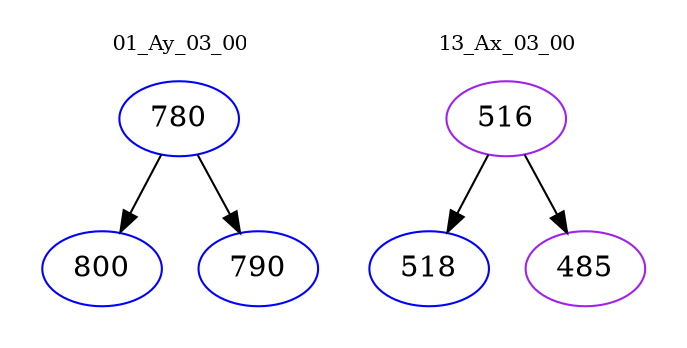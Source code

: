 digraph{
subgraph cluster_0 {
color = white
label = "01_Ay_03_00";
fontsize=10;
T0_780 [label="780", color="blue"]
T0_780 -> T0_800 [color="black"]
T0_800 [label="800", color="blue"]
T0_780 -> T0_790 [color="black"]
T0_790 [label="790", color="blue"]
}
subgraph cluster_1 {
color = white
label = "13_Ax_03_00";
fontsize=10;
T1_516 [label="516", color="purple"]
T1_516 -> T1_518 [color="black"]
T1_518 [label="518", color="blue"]
T1_516 -> T1_485 [color="black"]
T1_485 [label="485", color="purple"]
}
}
